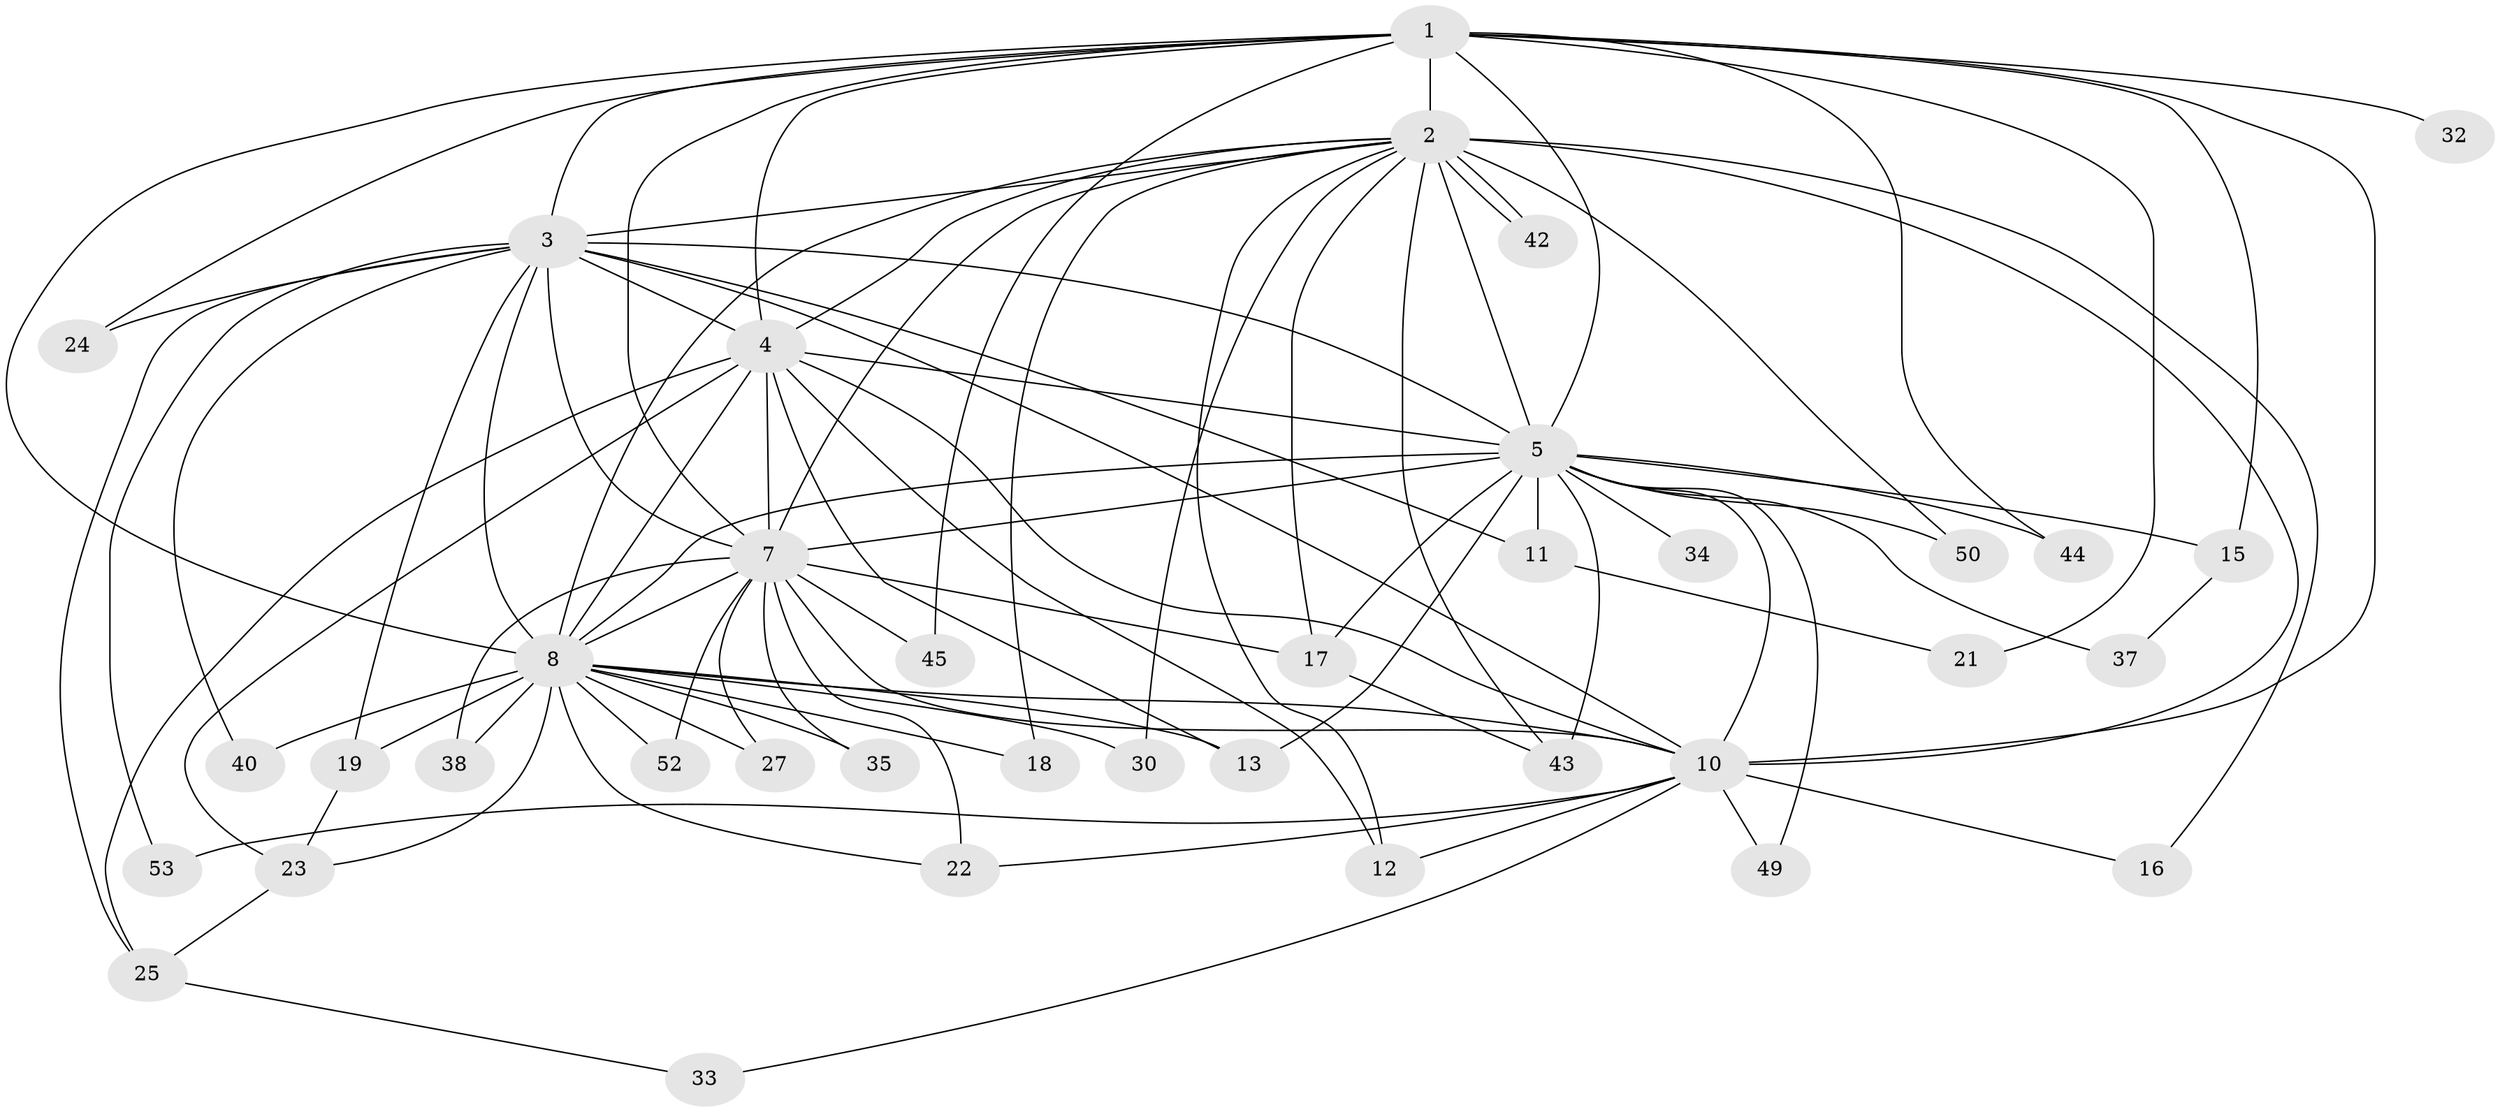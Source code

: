 // original degree distribution, {14: 0.03636363636363636, 21: 0.01818181818181818, 16: 0.07272727272727272, 13: 0.01818181818181818, 17: 0.01818181818181818, 19: 0.01818181818181818, 4: 0.09090909090909091, 3: 0.14545454545454545, 2: 0.5818181818181818}
// Generated by graph-tools (version 1.1) at 2025/11/02/27/25 16:11:08]
// undirected, 38 vertices, 93 edges
graph export_dot {
graph [start="1"]
  node [color=gray90,style=filled];
  1 [super="+6"];
  2 [super="+39"];
  3 [super="+20"];
  4 [super="+29"];
  5 [super="+9"];
  7 [super="+55"];
  8 [super="+31"];
  10 [super="+48"];
  11 [super="+14"];
  12 [super="+41"];
  13 [super="+47"];
  15 [super="+28"];
  16;
  17 [super="+46"];
  18;
  19;
  21;
  22 [super="+36"];
  23 [super="+26"];
  24;
  25 [super="+54"];
  27;
  30;
  32;
  33;
  34;
  35;
  37;
  38;
  40;
  42;
  43 [super="+51"];
  44;
  45;
  49;
  50;
  52;
  53;
  1 -- 2 [weight=2];
  1 -- 3 [weight=2];
  1 -- 4 [weight=3];
  1 -- 5 [weight=4];
  1 -- 7 [weight=2];
  1 -- 8 [weight=2];
  1 -- 10 [weight=2];
  1 -- 15 [weight=2];
  1 -- 21;
  1 -- 32 [weight=2];
  1 -- 45;
  1 -- 44;
  1 -- 24;
  2 -- 3;
  2 -- 4;
  2 -- 5 [weight=2];
  2 -- 7;
  2 -- 8;
  2 -- 10 [weight=2];
  2 -- 12;
  2 -- 16;
  2 -- 17;
  2 -- 18;
  2 -- 30;
  2 -- 42;
  2 -- 42;
  2 -- 50;
  2 -- 43;
  3 -- 4;
  3 -- 5 [weight=3];
  3 -- 7;
  3 -- 8;
  3 -- 10;
  3 -- 11;
  3 -- 19;
  3 -- 24;
  3 -- 40;
  3 -- 53;
  3 -- 25;
  4 -- 5 [weight=2];
  4 -- 7;
  4 -- 8;
  4 -- 10;
  4 -- 13;
  4 -- 25;
  4 -- 23;
  4 -- 12;
  5 -- 7 [weight=2];
  5 -- 8 [weight=3];
  5 -- 10 [weight=2];
  5 -- 11 [weight=2];
  5 -- 34 [weight=2];
  5 -- 43;
  5 -- 49;
  5 -- 37;
  5 -- 44;
  5 -- 13;
  5 -- 17;
  5 -- 50;
  5 -- 15;
  7 -- 8;
  7 -- 10;
  7 -- 22;
  7 -- 27;
  7 -- 35;
  7 -- 38;
  7 -- 45;
  7 -- 52;
  7 -- 17 [weight=2];
  8 -- 10;
  8 -- 18;
  8 -- 19;
  8 -- 23;
  8 -- 27;
  8 -- 30;
  8 -- 35;
  8 -- 38;
  8 -- 52;
  8 -- 40;
  8 -- 13;
  8 -- 22;
  10 -- 12;
  10 -- 16;
  10 -- 22;
  10 -- 33;
  10 -- 49;
  10 -- 53;
  11 -- 21;
  15 -- 37;
  17 -- 43;
  19 -- 23;
  23 -- 25;
  25 -- 33;
}
